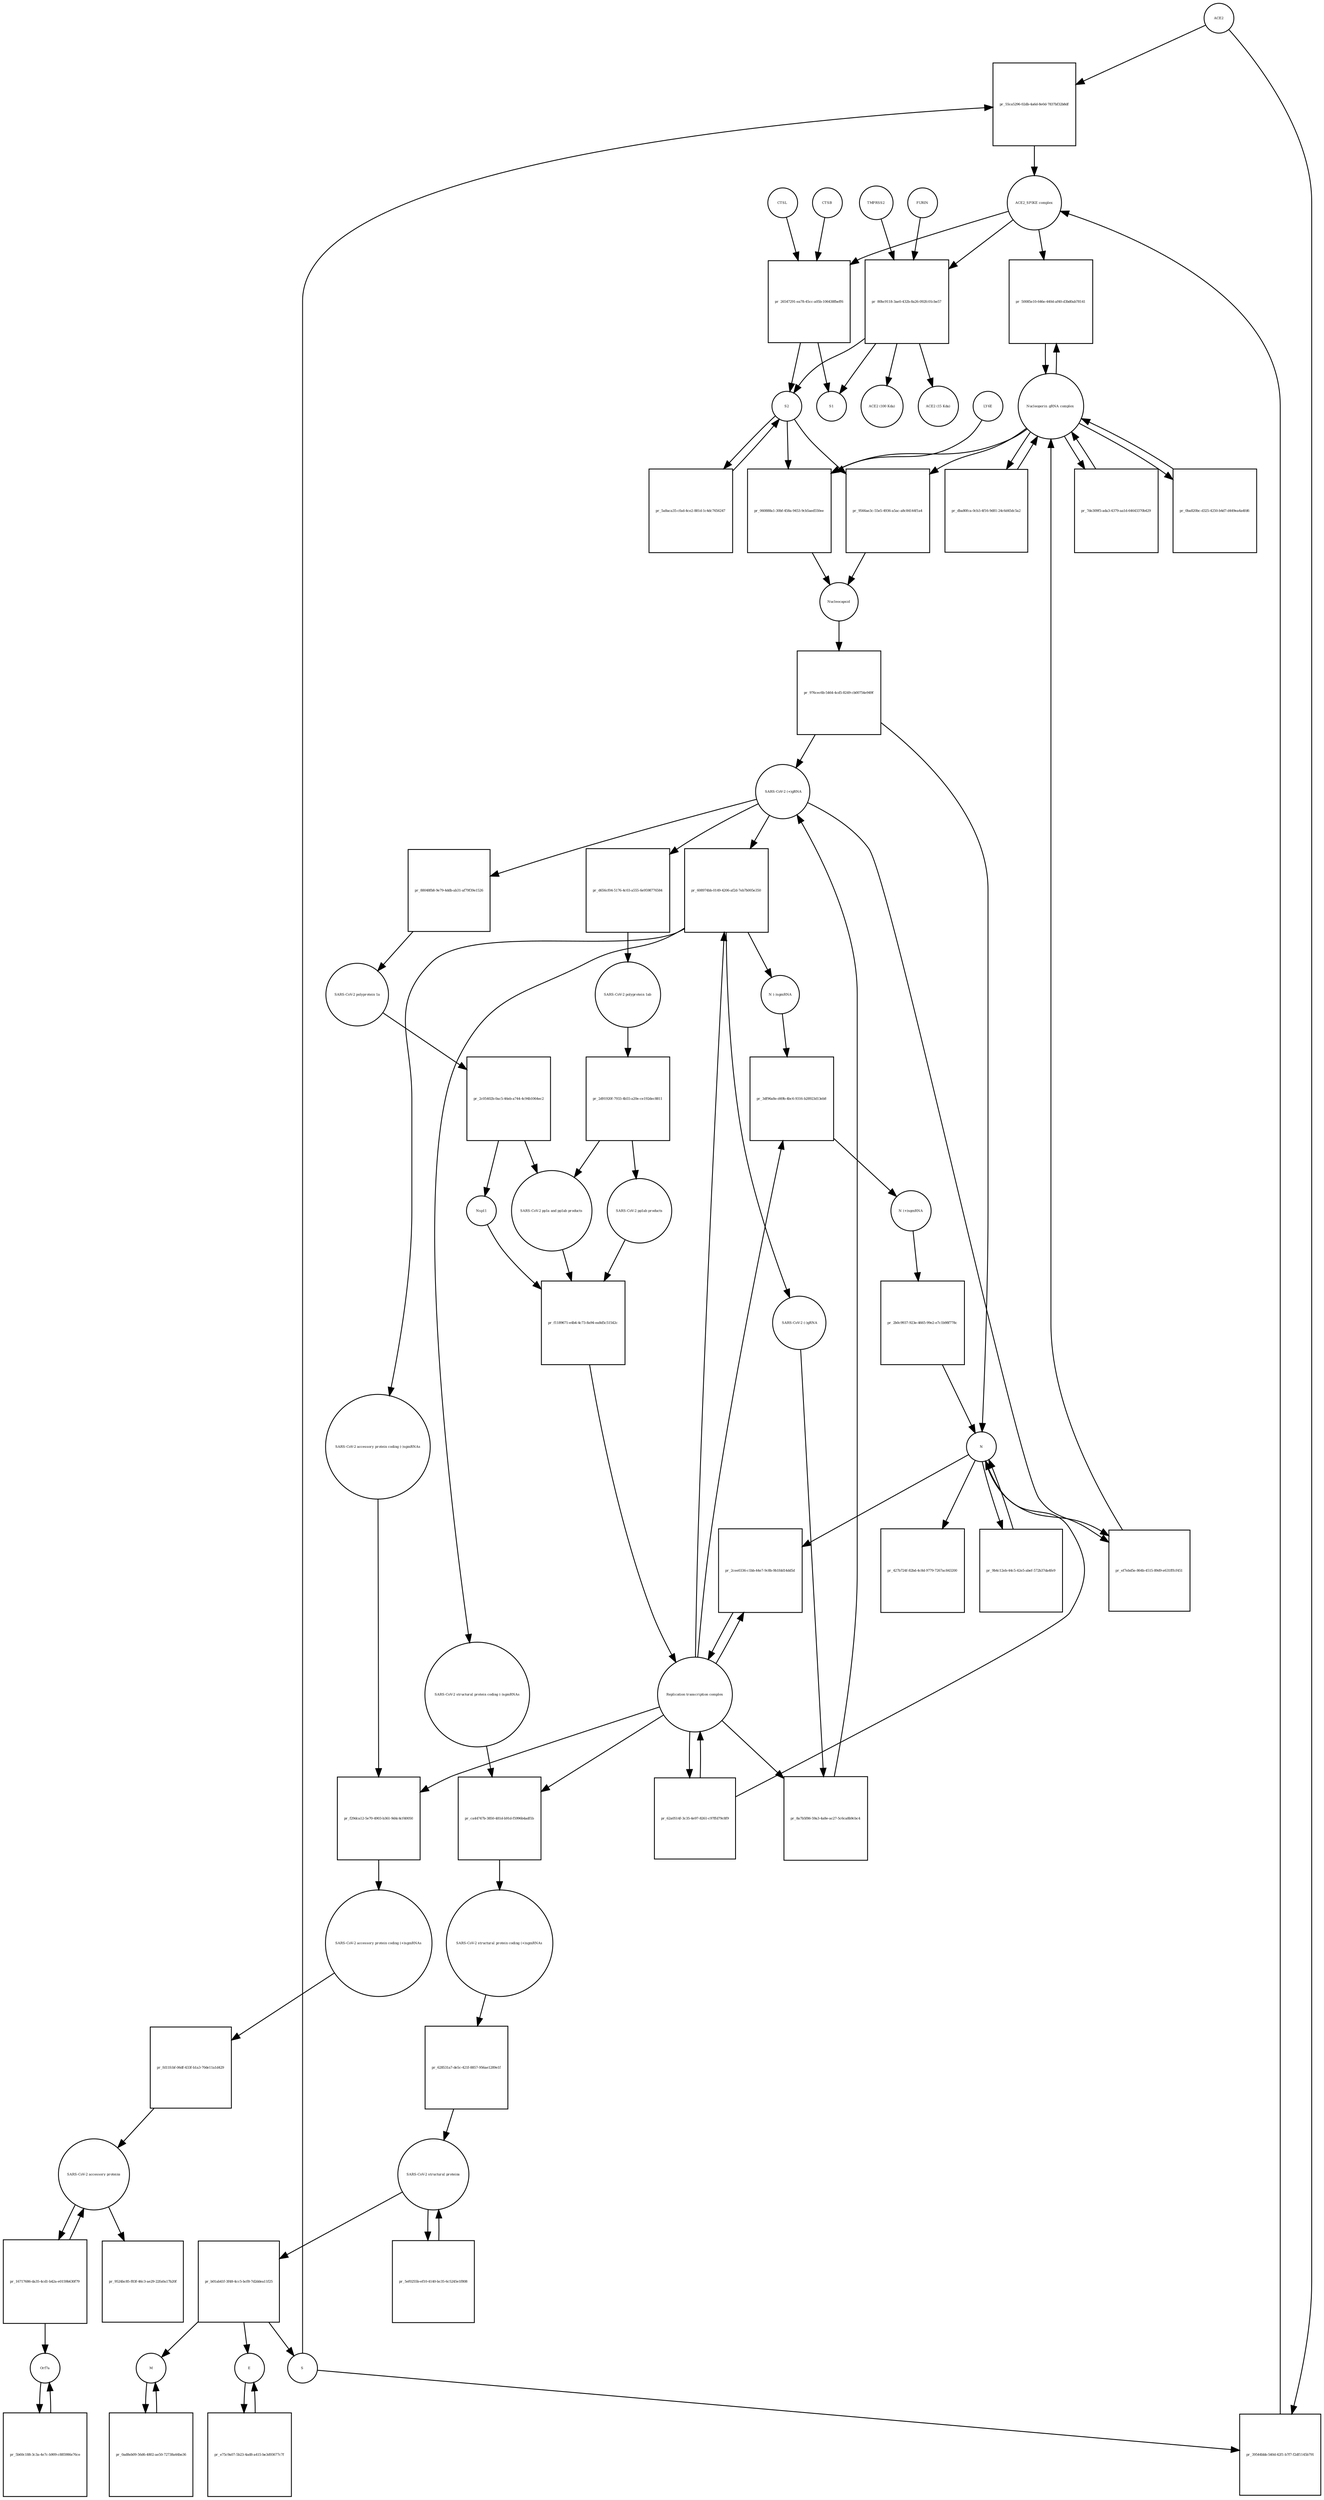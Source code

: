 strict digraph  {
ACE2 [annotation="", bipartite=0, cls=macromolecule, fontsize=4, label=ACE2, shape=circle];
"pr_55ca5296-02db-4a6d-8e0d-7837bf32b8df" [annotation="", bipartite=1, cls=process, fontsize=4, label="pr_55ca5296-02db-4a6d-8e0d-7837bf32b8df", shape=square];
"ACE2_SPIKE complex" [annotation="", bipartite=0, cls=complex, fontsize=4, label="ACE2_SPIKE complex", shape=circle];
S [annotation="", bipartite=0, cls="macromolecule multimer", fontsize=4, label=S, shape=circle];
"Nucleoporin_gRNA complex " [annotation="", bipartite=0, cls=complex, fontsize=4, label="Nucleoporin_gRNA complex ", shape=circle];
"pr_50085e10-646e-440d-af40-d3bd0ab78141" [annotation="", bipartite=1, cls=process, fontsize=4, label="pr_50085e10-646e-440d-af40-d3bd0ab78141", shape=square];
"pr_26547291-ea78-45cc-a05b-106438fbeff6" [annotation="", bipartite=1, cls=process, fontsize=4, label="pr_26547291-ea78-45cc-a05b-106438fbeff6", shape=square];
S2 [annotation="", bipartite=0, cls=macromolecule, fontsize=4, label=S2, shape=circle];
CTSB [annotation="", bipartite=0, cls=macromolecule, fontsize=4, label=CTSB, shape=circle];
CTSL [annotation="", bipartite=0, cls=macromolecule, fontsize=4, label=CTSL, shape=circle];
S1 [annotation="", bipartite=0, cls=macromolecule, fontsize=4, label=S1, shape=circle];
"pr_39544bbb-540d-42f1-b7f7-f2df1145b791" [annotation="", bipartite=1, cls=process, fontsize=4, label="pr_39544bbb-540d-42f1-b7f7-f2df1145b791", shape=square];
"pr_060888a1-30bf-458a-9453-9cb5aed550ee" [annotation="", bipartite=1, cls=process, fontsize=4, label="pr_060888a1-30bf-458a-9453-9cb5aed550ee", shape=square];
Nucleocapsid [annotation="", bipartite=0, cls=complex, fontsize=4, label=Nucleocapsid, shape=circle];
LY6E [annotation="", bipartite=0, cls=macromolecule, fontsize=4, label=LY6E, shape=circle];
"pr_9566ae3c-55e5-4936-a5ac-a8c84144f1a4" [annotation="", bipartite=1, cls=process, fontsize=4, label="pr_9566ae3c-55e5-4936-a5ac-a8c84144f1a4", shape=square];
"pr_976cec6b-5464-4cd5-8249-cb00754e949f" [annotation="", bipartite=1, cls=process, fontsize=4, label="pr_976cec6b-5464-4cd5-8249-cb00754e949f", shape=square];
" SARS-CoV-2 (+)gRNA" [annotation="", bipartite=0, cls="nucleic acid feature", fontsize=4, label=" SARS-CoV-2 (+)gRNA", shape=circle];
N [annotation="", bipartite=0, cls="macromolecule multimer", fontsize=4, label=N, shape=circle];
"SARS-CoV-2 polyprotein 1ab" [annotation="", bipartite=0, cls=macromolecule, fontsize=4, label="SARS-CoV-2 polyprotein 1ab", shape=circle];
"pr_2d91920f-7933-4b55-a20e-ce192dec8811" [annotation="", bipartite=1, cls=process, fontsize=4, label="pr_2d91920f-7933-4b55-a20e-ce192dec8811", shape=square];
"SARS-CoV-2 pp1ab products" [annotation="", bipartite=0, cls=complex, fontsize=4, label="SARS-CoV-2 pp1ab products", shape=circle];
"SARS-CoV-2 pp1a and pp1ab products" [annotation="", bipartite=0, cls=complex, fontsize=4, label="SARS-CoV-2 pp1a and pp1ab products", shape=circle];
"SARS-CoV-2 polyprotein 1a" [annotation="", bipartite=0, cls=macromolecule, fontsize=4, label="SARS-CoV-2 polyprotein 1a", shape=circle];
"pr_2c05402b-0ac5-46eb-a744-4c94b1064ec2" [annotation="", bipartite=1, cls=process, fontsize=4, label="pr_2c05402b-0ac5-46eb-a744-4c94b1064ec2", shape=square];
Nsp11 [annotation="", bipartite=0, cls=macromolecule, fontsize=4, label=Nsp11, shape=circle];
"pr_7de309f5-ada3-4379-aa1d-64643370b429" [annotation="", bipartite=1, cls=process, fontsize=4, label="pr_7de309f5-ada3-4379-aa1d-64643370b429", shape=square];
"pr_0ba820bc-d325-4250-b4d7-d449ea4a4fd6" [annotation="", bipartite=1, cls=process, fontsize=4, label="pr_0ba820bc-d325-4250-b4d7-d449ea4a4fd6", shape=square];
"SARS-CoV-2 structural proteins" [annotation="", bipartite=0, cls=complex, fontsize=4, label="SARS-CoV-2 structural proteins", shape=circle];
"pr_b01ab41f-3f48-4cc5-bcf8-7d2ddea11f25" [annotation="", bipartite=1, cls=process, fontsize=4, label="pr_b01ab41f-3f48-4cc5-bcf8-7d2ddea11f25", shape=square];
M [annotation="", bipartite=0, cls=macromolecule, fontsize=4, label=M, shape=circle];
E [annotation="", bipartite=0, cls=macromolecule, fontsize=4, label=E, shape=circle];
"Replication transcription complex" [annotation="", bipartite=0, cls=complex, fontsize=4, label="Replication transcription complex", shape=circle];
"pr_2cee0336-c1bb-44e7-9c8b-9b1fdd14dd5d" [annotation="", bipartite=1, cls=process, fontsize=4, label="pr_2cee0336-c1bb-44e7-9c8b-9b1fdd14dd5d", shape=square];
"pr_427b724f-82bd-4c8d-9779-7267ac843200" [annotation="", bipartite=1, cls=process, fontsize=4, label="pr_427b724f-82bd-4c8d-9779-7267ac843200", shape=square];
"SARS-CoV-2 accessory proteins" [annotation="", bipartite=0, cls=complex, fontsize=4, label="SARS-CoV-2 accessory proteins", shape=circle];
"pr_9524bc85-f83f-46c3-ae29-22fa0a17b20f" [annotation="", bipartite=1, cls=process, fontsize=4, label="pr_9524bc85-f83f-46c3-ae29-22fa0a17b20f", shape=square];
"pr_5ef0255b-ef10-4140-bc35-6c5245e1f808" [annotation="", bipartite=1, cls=process, fontsize=4, label="pr_5ef0255b-ef10-4140-bc35-6c5245e1f808", shape=square];
"pr_62a0514f-3c35-4e97-8261-c97ffd79c8f9" [annotation="", bipartite=1, cls=process, fontsize=4, label="pr_62a0514f-3c35-4e97-8261-c97ffd79c8f9", shape=square];
"pr_9b4c12eb-44c5-42e5-abef-572b37da4fe9" [annotation="", bipartite=1, cls=process, fontsize=4, label="pr_9b4c12eb-44c5-42e5-abef-572b37da4fe9", shape=square];
"pr_f1189671-e4b4-4c73-8a94-ea8d5c51542c" [annotation="", bipartite=1, cls=process, fontsize=4, label="pr_f1189671-e4b4-4c73-8a94-ea8d5c51542c", shape=square];
"SARS-CoV-2 accessory protein coding (-)sgmRNAs" [annotation="", bipartite=0, cls=complex, fontsize=4, label="SARS-CoV-2 accessory protein coding (-)sgmRNAs", shape=circle];
"pr_f29dca12-5e70-4903-b361-9d4c4cf40050" [annotation="", bipartite=1, cls=process, fontsize=4, label="pr_f29dca12-5e70-4903-b361-9d4c4cf40050", shape=square];
"SARS-CoV-2 accessory protein coding (+)sgmRNAs" [annotation="", bipartite=0, cls=complex, fontsize=4, label="SARS-CoV-2 accessory protein coding (+)sgmRNAs", shape=circle];
"SARS-CoV-2 structural protein coding (-)sgmRNAs" [annotation="", bipartite=0, cls=complex, fontsize=4, label="SARS-CoV-2 structural protein coding (-)sgmRNAs", shape=circle];
"pr_ca44747b-3850-481d-b91d-f5996b4adf1b" [annotation="", bipartite=1, cls=process, fontsize=4, label="pr_ca44747b-3850-481d-b91d-f5996b4adf1b", shape=square];
"SARS-CoV-2 structural protein coding (+)sgmRNAs" [annotation="", bipartite=0, cls=complex, fontsize=4, label="SARS-CoV-2 structural protein coding (+)sgmRNAs", shape=circle];
"N (-)sgmRNA" [annotation="", bipartite=0, cls="nucleic acid feature", fontsize=4, label="N (-)sgmRNA", shape=circle];
"pr_3df96a8e-d49b-4bc6-9316-b28923d13eb8" [annotation="", bipartite=1, cls=process, fontsize=4, label="pr_3df96a8e-d49b-4bc6-9316-b28923d13eb8", shape=square];
"N (+)sgmRNA" [annotation="", bipartite=0, cls="nucleic acid feature", fontsize=4, label="N (+)sgmRNA", shape=circle];
"pr_2b0c9937-923e-4665-99e2-e7c1b98f778c" [annotation="", bipartite=1, cls=process, fontsize=4, label="pr_2b0c9937-923e-4665-99e2-e7c1b98f778c", shape=square];
"pr_608974bb-0149-4206-af2d-7eb7b005e350" [annotation="", bipartite=1, cls=process, fontsize=4, label="pr_608974bb-0149-4206-af2d-7eb7b005e350", shape=square];
" SARS-CoV-2 (-)gRNA" [annotation="", bipartite=0, cls="nucleic acid feature", fontsize=4, label=" SARS-CoV-2 (-)gRNA", shape=circle];
"pr_88048fb8-9e79-4ddb-ab31-af79f39e1526" [annotation="", bipartite=1, cls=process, fontsize=4, label="pr_88048fb8-9e79-4ddb-ab31-af79f39e1526", shape=square];
"pr_d656cf04-5176-4c03-a555-6e9598776584" [annotation="", bipartite=1, cls=process, fontsize=4, label="pr_d656cf04-5176-4c03-a555-6e9598776584", shape=square];
"pr_fd11fcbf-06df-433f-b1a3-70de11a1d429" [annotation="", bipartite=1, cls=process, fontsize=4, label="pr_fd11fcbf-06df-433f-b1a3-70de11a1d429", shape=square];
"pr_628531a7-de5c-421f-8857-956ae1289e1f" [annotation="", bipartite=1, cls=process, fontsize=4, label="pr_628531a7-de5c-421f-8857-956ae1289e1f", shape=square];
"pr_8a7b5f86-59a3-4a8e-ac27-5c6ca8b9cbc4" [annotation="", bipartite=1, cls=process, fontsize=4, label="pr_8a7b5f86-59a3-4a8e-ac27-5c6ca8b9cbc4", shape=square];
"pr_ef7ebd5e-864b-4515-89d9-e631fffcf451" [annotation="", bipartite=1, cls=process, fontsize=4, label="pr_ef7ebd5e-864b-4515-89d9-e631fffcf451", shape=square];
"pr_dba80fca-0cb3-4f16-9d81-24c6d45dc5a2" [annotation="", bipartite=1, cls=process, fontsize=4, label="pr_dba80fca-0cb3-4f16-9d81-24c6d45dc5a2", shape=square];
"pr_16717686-da35-4cd1-b42a-e0159b630f79" [annotation="", bipartite=1, cls=process, fontsize=4, label="pr_16717686-da35-4cd1-b42a-e0159b630f79", shape=square];
Orf7a [annotation="", bipartite=0, cls=macromolecule, fontsize=4, label=Orf7a, shape=circle];
"pr_80bc9118-3ae0-432b-8a26-092fc01cbe57" [annotation="", bipartite=1, cls=process, fontsize=4, label="pr_80bc9118-3ae0-432b-8a26-092fc01cbe57", shape=square];
FURIN [annotation="", bipartite=0, cls=macromolecule, fontsize=4, label=FURIN, shape=circle];
TMPRSS2 [annotation="", bipartite=0, cls=macromolecule, fontsize=4, label=TMPRSS2, shape=circle];
"ACE2 (100 Kda)" [annotation="", bipartite=0, cls=macromolecule, fontsize=4, label="ACE2 (100 Kda)", shape=circle];
"ACE2 (15 Kda)" [annotation="", bipartite=0, cls=macromolecule, fontsize=4, label="ACE2 (15 Kda)", shape=circle];
"pr_5a8aca35-cfad-4ce2-881d-1c4dc7656247" [annotation="", bipartite=1, cls=process, fontsize=4, label="pr_5a8aca35-cfad-4ce2-881d-1c4dc7656247", shape=square];
"pr_e75c9a07-5b23-4ad8-a415-be3d93677c7f" [annotation="", bipartite=1, cls=process, fontsize=4, label="pr_e75c9a07-5b23-4ad8-a415-be3d93677c7f", shape=square];
"pr_0ad8eb09-56d6-4802-ae50-72738a44be36" [annotation="", bipartite=1, cls=process, fontsize=4, label="pr_0ad8eb09-56d6-4802-ae50-72738a44be36", shape=square];
"pr_5b60c188-3c3a-4e7c-b909-c885986e76ce" [annotation="", bipartite=1, cls=process, fontsize=4, label="pr_5b60c188-3c3a-4e7c-b909-c885986e76ce", shape=square];
ACE2 -> "pr_55ca5296-02db-4a6d-8e0d-7837bf32b8df"  [annotation="", interaction_type=consumption];
ACE2 -> "pr_39544bbb-540d-42f1-b7f7-f2df1145b791"  [annotation="", interaction_type=consumption];
"pr_55ca5296-02db-4a6d-8e0d-7837bf32b8df" -> "ACE2_SPIKE complex"  [annotation="", interaction_type=production];
"ACE2_SPIKE complex" -> "pr_50085e10-646e-440d-af40-d3bd0ab78141"  [annotation="urn_miriam_pubmed_32142651|urn_miriam_pubmed_32094589", interaction_type=stimulation];
"ACE2_SPIKE complex" -> "pr_26547291-ea78-45cc-a05b-106438fbeff6"  [annotation="", interaction_type=consumption];
"ACE2_SPIKE complex" -> "pr_80bc9118-3ae0-432b-8a26-092fc01cbe57"  [annotation="", interaction_type=consumption];
S -> "pr_55ca5296-02db-4a6d-8e0d-7837bf32b8df"  [annotation="", interaction_type=consumption];
S -> "pr_39544bbb-540d-42f1-b7f7-f2df1145b791"  [annotation="", interaction_type=consumption];
"Nucleoporin_gRNA complex " -> "pr_50085e10-646e-440d-af40-d3bd0ab78141"  [annotation="", interaction_type=consumption];
"Nucleoporin_gRNA complex " -> "pr_060888a1-30bf-458a-9453-9cb5aed550ee"  [annotation="", interaction_type=consumption];
"Nucleoporin_gRNA complex " -> "pr_9566ae3c-55e5-4936-a5ac-a8c84144f1a4"  [annotation="", interaction_type=consumption];
"Nucleoporin_gRNA complex " -> "pr_7de309f5-ada3-4379-aa1d-64643370b429"  [annotation="", interaction_type=consumption];
"Nucleoporin_gRNA complex " -> "pr_0ba820bc-d325-4250-b4d7-d449ea4a4fd6"  [annotation="", interaction_type=consumption];
"Nucleoporin_gRNA complex " -> "pr_dba80fca-0cb3-4f16-9d81-24c6d45dc5a2"  [annotation="", interaction_type=consumption];
"pr_50085e10-646e-440d-af40-d3bd0ab78141" -> "Nucleoporin_gRNA complex "  [annotation="", interaction_type=production];
"pr_26547291-ea78-45cc-a05b-106438fbeff6" -> S2  [annotation="", interaction_type=production];
"pr_26547291-ea78-45cc-a05b-106438fbeff6" -> S1  [annotation="", interaction_type=production];
S2 -> "pr_060888a1-30bf-458a-9453-9cb5aed550ee"  [annotation="urn_miriam_doi_10.1101%2F2020.03.05.979260|urn_miriam_doi_10.1101%2F2020.04.02.021469", interaction_type=stimulation];
S2 -> "pr_9566ae3c-55e5-4936-a5ac-a8c84144f1a4"  [annotation="", interaction_type=stimulation];
S2 -> "pr_5a8aca35-cfad-4ce2-881d-1c4dc7656247"  [annotation="", interaction_type=consumption];
CTSB -> "pr_26547291-ea78-45cc-a05b-106438fbeff6"  [annotation=urn_miriam_pubmed_32142651, interaction_type=catalysis];
CTSL -> "pr_26547291-ea78-45cc-a05b-106438fbeff6"  [annotation=urn_miriam_pubmed_32142651, interaction_type=catalysis];
"pr_39544bbb-540d-42f1-b7f7-f2df1145b791" -> "ACE2_SPIKE complex"  [annotation="", interaction_type=production];
"pr_060888a1-30bf-458a-9453-9cb5aed550ee" -> Nucleocapsid  [annotation="", interaction_type=production];
Nucleocapsid -> "pr_976cec6b-5464-4cd5-8249-cb00754e949f"  [annotation="", interaction_type=consumption];
LY6E -> "pr_060888a1-30bf-458a-9453-9cb5aed550ee"  [annotation="urn_miriam_doi_10.1101%2F2020.03.05.979260|urn_miriam_doi_10.1101%2F2020.04.02.021469", interaction_type=inhibition];
"pr_9566ae3c-55e5-4936-a5ac-a8c84144f1a4" -> Nucleocapsid  [annotation="", interaction_type=production];
"pr_976cec6b-5464-4cd5-8249-cb00754e949f" -> " SARS-CoV-2 (+)gRNA"  [annotation="", interaction_type=production];
"pr_976cec6b-5464-4cd5-8249-cb00754e949f" -> N  [annotation="", interaction_type=production];
" SARS-CoV-2 (+)gRNA" -> "pr_608974bb-0149-4206-af2d-7eb7b005e350"  [annotation="", interaction_type=consumption];
" SARS-CoV-2 (+)gRNA" -> "pr_88048fb8-9e79-4ddb-ab31-af79f39e1526"  [annotation="", interaction_type=consumption];
" SARS-CoV-2 (+)gRNA" -> "pr_d656cf04-5176-4c03-a555-6e9598776584"  [annotation="", interaction_type=consumption];
" SARS-CoV-2 (+)gRNA" -> "pr_ef7ebd5e-864b-4515-89d9-e631fffcf451"  [annotation="", interaction_type=consumption];
N -> "pr_2cee0336-c1bb-44e7-9c8b-9b1fdd14dd5d"  [annotation="", interaction_type=consumption];
N -> "pr_427b724f-82bd-4c8d-9779-7267ac843200"  [annotation="", interaction_type=consumption];
N -> "pr_9b4c12eb-44c5-42e5-abef-572b37da4fe9"  [annotation="", interaction_type=consumption];
N -> "pr_ef7ebd5e-864b-4515-89d9-e631fffcf451"  [annotation="", interaction_type=consumption];
"SARS-CoV-2 polyprotein 1ab" -> "pr_2d91920f-7933-4b55-a20e-ce192dec8811"  [annotation=urn_miriam_pubmed_31226023, interaction_type=catalysis];
"pr_2d91920f-7933-4b55-a20e-ce192dec8811" -> "SARS-CoV-2 pp1ab products"  [annotation="", interaction_type=production];
"pr_2d91920f-7933-4b55-a20e-ce192dec8811" -> "SARS-CoV-2 pp1a and pp1ab products"  [annotation="", interaction_type=production];
"SARS-CoV-2 pp1ab products" -> "pr_f1189671-e4b4-4c73-8a94-ea8d5c51542c"  [annotation="", interaction_type=consumption];
"SARS-CoV-2 pp1a and pp1ab products" -> "pr_f1189671-e4b4-4c73-8a94-ea8d5c51542c"  [annotation="", interaction_type=consumption];
"SARS-CoV-2 polyprotein 1a" -> "pr_2c05402b-0ac5-46eb-a744-4c94b1064ec2"  [annotation=urn_miriam_pubmed_31226023, interaction_type=catalysis];
"pr_2c05402b-0ac5-46eb-a744-4c94b1064ec2" -> Nsp11  [annotation="", interaction_type=production];
"pr_2c05402b-0ac5-46eb-a744-4c94b1064ec2" -> "SARS-CoV-2 pp1a and pp1ab products"  [annotation="", interaction_type=production];
Nsp11 -> "pr_f1189671-e4b4-4c73-8a94-ea8d5c51542c"  [annotation="", interaction_type=consumption];
"pr_7de309f5-ada3-4379-aa1d-64643370b429" -> "Nucleoporin_gRNA complex "  [annotation="", interaction_type=production];
"pr_0ba820bc-d325-4250-b4d7-d449ea4a4fd6" -> "Nucleoporin_gRNA complex "  [annotation="", interaction_type=production];
"SARS-CoV-2 structural proteins" -> "pr_b01ab41f-3f48-4cc5-bcf8-7d2ddea11f25"  [annotation="", interaction_type=consumption];
"SARS-CoV-2 structural proteins" -> "pr_5ef0255b-ef10-4140-bc35-6c5245e1f808"  [annotation="", interaction_type=consumption];
"pr_b01ab41f-3f48-4cc5-bcf8-7d2ddea11f25" -> M  [annotation="", interaction_type=production];
"pr_b01ab41f-3f48-4cc5-bcf8-7d2ddea11f25" -> E  [annotation="", interaction_type=production];
"pr_b01ab41f-3f48-4cc5-bcf8-7d2ddea11f25" -> S  [annotation="", interaction_type=production];
M -> "pr_0ad8eb09-56d6-4802-ae50-72738a44be36"  [annotation="", interaction_type=consumption];
E -> "pr_e75c9a07-5b23-4ad8-a415-be3d93677c7f"  [annotation="", interaction_type=consumption];
"Replication transcription complex" -> "pr_2cee0336-c1bb-44e7-9c8b-9b1fdd14dd5d"  [annotation="", interaction_type=consumption];
"Replication transcription complex" -> "pr_62a0514f-3c35-4e97-8261-c97ffd79c8f9"  [annotation="", interaction_type=consumption];
"Replication transcription complex" -> "pr_f29dca12-5e70-4903-b361-9d4c4cf40050"  [annotation="", interaction_type="necessary stimulation"];
"Replication transcription complex" -> "pr_ca44747b-3850-481d-b91d-f5996b4adf1b"  [annotation="", interaction_type="necessary stimulation"];
"Replication transcription complex" -> "pr_3df96a8e-d49b-4bc6-9316-b28923d13eb8"  [annotation="", interaction_type="necessary stimulation"];
"Replication transcription complex" -> "pr_608974bb-0149-4206-af2d-7eb7b005e350"  [annotation="", interaction_type="necessary stimulation"];
"Replication transcription complex" -> "pr_8a7b5f86-59a3-4a8e-ac27-5c6ca8b9cbc4"  [annotation="", interaction_type="necessary stimulation"];
"pr_2cee0336-c1bb-44e7-9c8b-9b1fdd14dd5d" -> "Replication transcription complex"  [annotation="", interaction_type=production];
"SARS-CoV-2 accessory proteins" -> "pr_9524bc85-f83f-46c3-ae29-22fa0a17b20f"  [annotation="", interaction_type=consumption];
"SARS-CoV-2 accessory proteins" -> "pr_16717686-da35-4cd1-b42a-e0159b630f79"  [annotation="", interaction_type=consumption];
"pr_5ef0255b-ef10-4140-bc35-6c5245e1f808" -> "SARS-CoV-2 structural proteins"  [annotation="", interaction_type=production];
"pr_62a0514f-3c35-4e97-8261-c97ffd79c8f9" -> "Replication transcription complex"  [annotation="", interaction_type=production];
"pr_62a0514f-3c35-4e97-8261-c97ffd79c8f9" -> N  [annotation="", interaction_type=production];
"pr_9b4c12eb-44c5-42e5-abef-572b37da4fe9" -> N  [annotation="", interaction_type=production];
"pr_f1189671-e4b4-4c73-8a94-ea8d5c51542c" -> "Replication transcription complex"  [annotation="", interaction_type=production];
"SARS-CoV-2 accessory protein coding (-)sgmRNAs" -> "pr_f29dca12-5e70-4903-b361-9d4c4cf40050"  [annotation="", interaction_type=consumption];
"pr_f29dca12-5e70-4903-b361-9d4c4cf40050" -> "SARS-CoV-2 accessory protein coding (+)sgmRNAs"  [annotation="", interaction_type=production];
"SARS-CoV-2 accessory protein coding (+)sgmRNAs" -> "pr_fd11fcbf-06df-433f-b1a3-70de11a1d429"  [annotation="", interaction_type=consumption];
"SARS-CoV-2 structural protein coding (-)sgmRNAs" -> "pr_ca44747b-3850-481d-b91d-f5996b4adf1b"  [annotation="", interaction_type=consumption];
"pr_ca44747b-3850-481d-b91d-f5996b4adf1b" -> "SARS-CoV-2 structural protein coding (+)sgmRNAs"  [annotation="", interaction_type=production];
"SARS-CoV-2 structural protein coding (+)sgmRNAs" -> "pr_628531a7-de5c-421f-8857-956ae1289e1f"  [annotation="", interaction_type=consumption];
"N (-)sgmRNA" -> "pr_3df96a8e-d49b-4bc6-9316-b28923d13eb8"  [annotation="", interaction_type=consumption];
"pr_3df96a8e-d49b-4bc6-9316-b28923d13eb8" -> "N (+)sgmRNA"  [annotation="", interaction_type=production];
"N (+)sgmRNA" -> "pr_2b0c9937-923e-4665-99e2-e7c1b98f778c"  [annotation="", interaction_type=consumption];
"pr_2b0c9937-923e-4665-99e2-e7c1b98f778c" -> N  [annotation="", interaction_type=production];
"pr_608974bb-0149-4206-af2d-7eb7b005e350" -> " SARS-CoV-2 (-)gRNA"  [annotation="", interaction_type=production];
"pr_608974bb-0149-4206-af2d-7eb7b005e350" -> "SARS-CoV-2 accessory protein coding (-)sgmRNAs"  [annotation="", interaction_type=production];
"pr_608974bb-0149-4206-af2d-7eb7b005e350" -> "SARS-CoV-2 structural protein coding (-)sgmRNAs"  [annotation="", interaction_type=production];
"pr_608974bb-0149-4206-af2d-7eb7b005e350" -> "N (-)sgmRNA"  [annotation="", interaction_type=production];
" SARS-CoV-2 (-)gRNA" -> "pr_8a7b5f86-59a3-4a8e-ac27-5c6ca8b9cbc4"  [annotation="", interaction_type=consumption];
"pr_88048fb8-9e79-4ddb-ab31-af79f39e1526" -> "SARS-CoV-2 polyprotein 1a"  [annotation="", interaction_type=production];
"pr_d656cf04-5176-4c03-a555-6e9598776584" -> "SARS-CoV-2 polyprotein 1ab"  [annotation="", interaction_type=production];
"pr_fd11fcbf-06df-433f-b1a3-70de11a1d429" -> "SARS-CoV-2 accessory proteins"  [annotation="", interaction_type=production];
"pr_628531a7-de5c-421f-8857-956ae1289e1f" -> "SARS-CoV-2 structural proteins"  [annotation="", interaction_type=production];
"pr_8a7b5f86-59a3-4a8e-ac27-5c6ca8b9cbc4" -> " SARS-CoV-2 (+)gRNA"  [annotation="", interaction_type=production];
"pr_ef7ebd5e-864b-4515-89d9-e631fffcf451" -> "Nucleoporin_gRNA complex "  [annotation="", interaction_type=production];
"pr_dba80fca-0cb3-4f16-9d81-24c6d45dc5a2" -> "Nucleoporin_gRNA complex "  [annotation="", interaction_type=production];
"pr_16717686-da35-4cd1-b42a-e0159b630f79" -> "SARS-CoV-2 accessory proteins"  [annotation="", interaction_type=production];
"pr_16717686-da35-4cd1-b42a-e0159b630f79" -> Orf7a  [annotation="", interaction_type=production];
Orf7a -> "pr_5b60c188-3c3a-4e7c-b909-c885986e76ce"  [annotation="", interaction_type=consumption];
"pr_80bc9118-3ae0-432b-8a26-092fc01cbe57" -> S2  [annotation="", interaction_type=production];
"pr_80bc9118-3ae0-432b-8a26-092fc01cbe57" -> "ACE2 (100 Kda)"  [annotation="", interaction_type=production];
"pr_80bc9118-3ae0-432b-8a26-092fc01cbe57" -> S1  [annotation="", interaction_type=production];
"pr_80bc9118-3ae0-432b-8a26-092fc01cbe57" -> "ACE2 (15 Kda)"  [annotation="", interaction_type=production];
FURIN -> "pr_80bc9118-3ae0-432b-8a26-092fc01cbe57"  [annotation="", interaction_type=catalysis];
TMPRSS2 -> "pr_80bc9118-3ae0-432b-8a26-092fc01cbe57"  [annotation="", interaction_type=catalysis];
"pr_5a8aca35-cfad-4ce2-881d-1c4dc7656247" -> S2  [annotation="", interaction_type=production];
"pr_e75c9a07-5b23-4ad8-a415-be3d93677c7f" -> E  [annotation="", interaction_type=production];
"pr_0ad8eb09-56d6-4802-ae50-72738a44be36" -> M  [annotation="", interaction_type=production];
"pr_5b60c188-3c3a-4e7c-b909-c885986e76ce" -> Orf7a  [annotation="", interaction_type=production];
}
